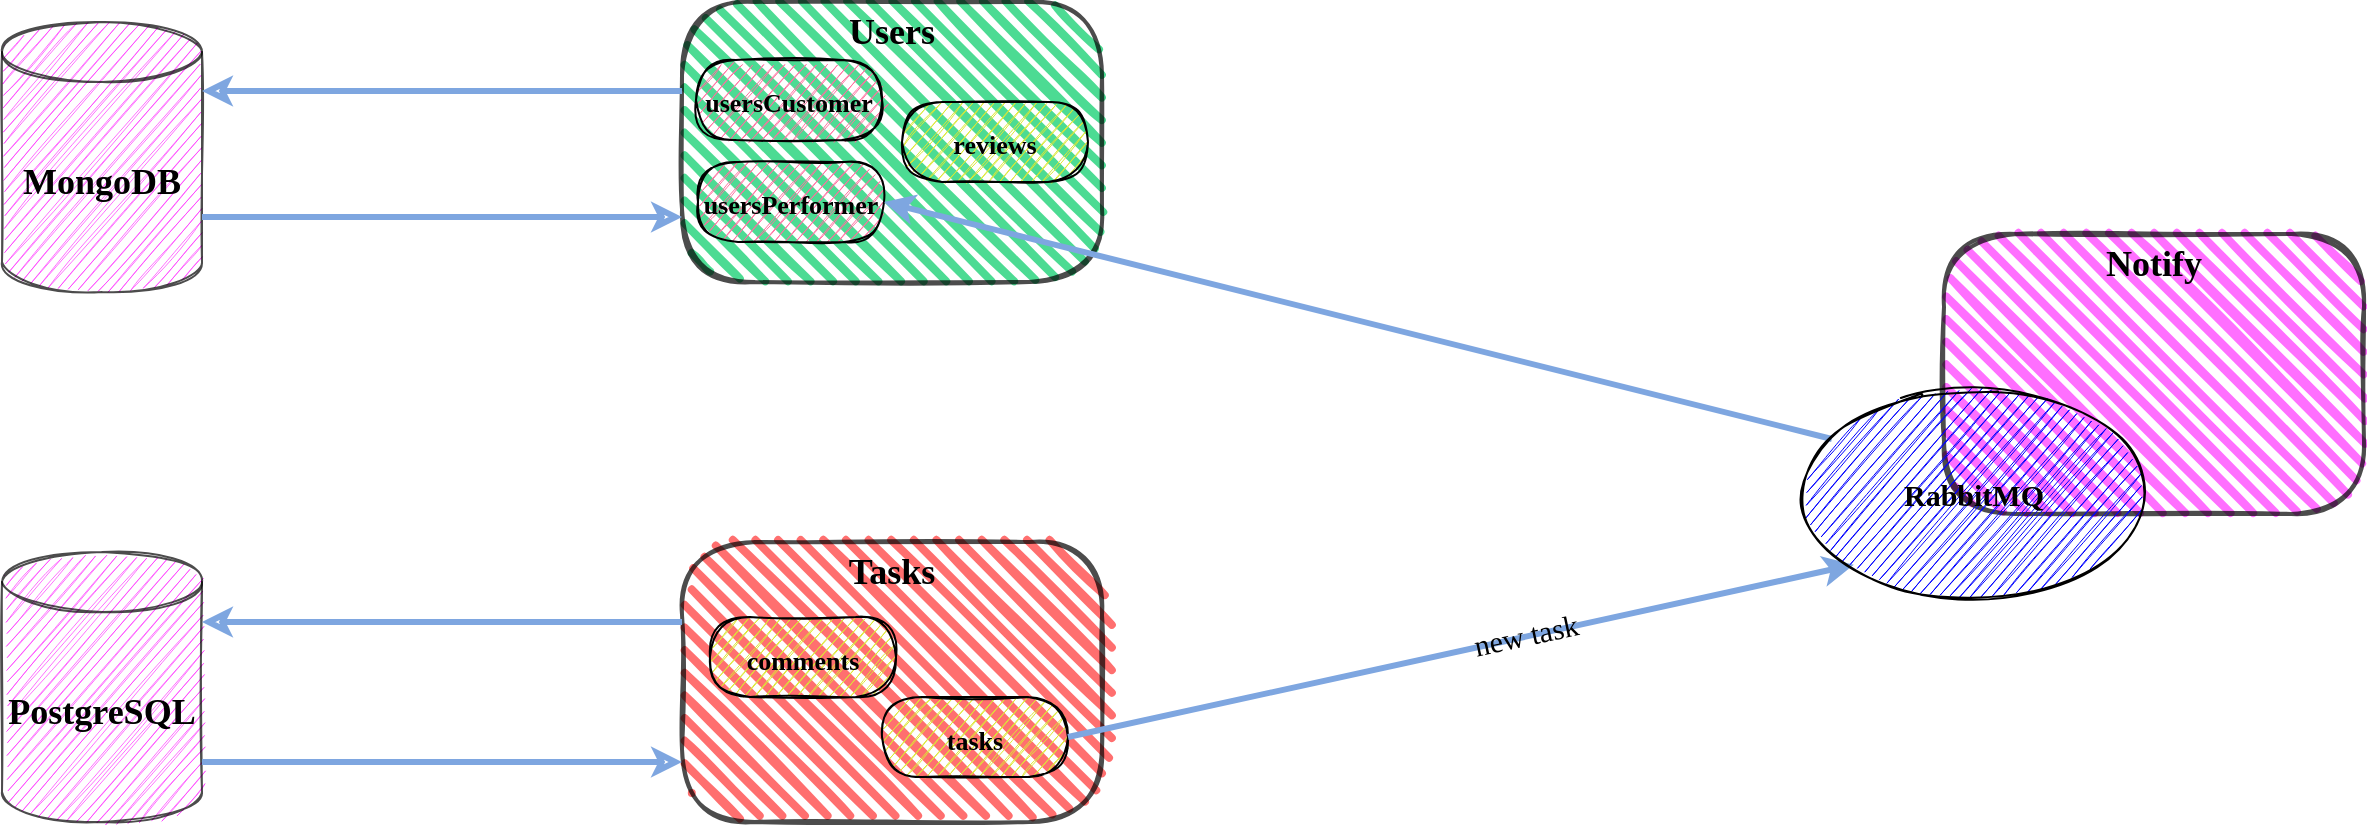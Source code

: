 <mxfile>
    <diagram id="WV8sBLOJ4kn_KLJhL_mK" name="Страница 1">
        <mxGraphModel dx="1183" dy="654" grid="1" gridSize="10" guides="1" tooltips="1" connect="1" arrows="1" fold="1" page="1" pageScale="1" pageWidth="827" pageHeight="1169" math="0" shadow="0">
            <root>
                <mxCell id="0"/>
                <mxCell id="1" parent="0"/>
                <mxCell id="wlObWk9HbK-DdQs4jwHD-15" value="" style="group" parent="1" vertex="1" connectable="0">
                    <mxGeometry x="400" y="80" width="210" height="140" as="geometry"/>
                </mxCell>
                <mxCell id="wlObWk9HbK-DdQs4jwHD-1" value="" style="rounded=1;whiteSpace=wrap;html=1;strokeWidth=2;fillWeight=4;hachureGap=8;hachureAngle=45;fillColor=#00CC66;sketch=1;fillStyle=auto;gradientColor=none;glass=0;shadow=0;opacity=70;verticalAlign=middle;rotation=0;direction=east;arcSize=26;container=0;" parent="wlObWk9HbK-DdQs4jwHD-15" vertex="1">
                    <mxGeometry width="210" height="140" as="geometry"/>
                </mxCell>
                <mxCell id="wlObWk9HbK-DdQs4jwHD-3" value="&lt;font face=&quot;Comic Sans MS&quot; style=&quot;font-size: 18px;&quot;&gt;&lt;b&gt;Users&lt;/b&gt;&lt;/font&gt;" style="text;html=1;strokeColor=none;fillColor=none;align=center;verticalAlign=middle;whiteSpace=wrap;rounded=0;shadow=0;glass=0;sketch=1;fillStyle=auto;opacity=70;container=0;" parent="wlObWk9HbK-DdQs4jwHD-15" vertex="1">
                    <mxGeometry x="75" width="60" height="30" as="geometry"/>
                </mxCell>
                <mxCell id="wlObWk9HbK-DdQs4jwHD-26" value="&lt;font style=&quot;font-size: 13px;&quot;&gt;&lt;b&gt;usersCustomer&lt;/b&gt;&lt;/font&gt;" style="rounded=1;whiteSpace=wrap;html=1;shadow=0;glass=0;sketch=1;fillStyle=auto;fontFamily=Comic Sans MS;fontSize=18;fillColor=#FF70A0;gradientColor=none;arcSize=50;" parent="wlObWk9HbK-DdQs4jwHD-15" vertex="1">
                    <mxGeometry x="7" y="29" width="93" height="40" as="geometry"/>
                </mxCell>
                <mxCell id="wlObWk9HbK-DdQs4jwHD-27" value="&lt;font style=&quot;font-size: 13px;&quot;&gt;&lt;b&gt;usersPerformer&lt;/b&gt;&lt;/font&gt;" style="rounded=1;whiteSpace=wrap;html=1;shadow=0;glass=0;sketch=1;fillStyle=auto;fontFamily=Comic Sans MS;fontSize=18;fillColor=#FF70A0;gradientColor=none;arcSize=50;" parent="wlObWk9HbK-DdQs4jwHD-15" vertex="1">
                    <mxGeometry x="8" y="80" width="93" height="40" as="geometry"/>
                </mxCell>
                <mxCell id="wlObWk9HbK-DdQs4jwHD-29" value="&lt;font style=&quot;font-size: 13px;&quot;&gt;&lt;b style=&quot;&quot;&gt;reviews&lt;/b&gt;&lt;/font&gt;" style="rounded=1;whiteSpace=wrap;html=1;shadow=0;glass=0;sketch=1;fillStyle=auto;fontFamily=Comic Sans MS;fontSize=18;fillColor=#DCE835;gradientColor=none;arcSize=50;" parent="wlObWk9HbK-DdQs4jwHD-15" vertex="1">
                    <mxGeometry x="110" y="50" width="93" height="40" as="geometry"/>
                </mxCell>
                <mxCell id="wlObWk9HbK-DdQs4jwHD-16" value="" style="group" parent="1" vertex="1" connectable="0">
                    <mxGeometry x="400" y="350" width="210" height="140" as="geometry"/>
                </mxCell>
                <mxCell id="wlObWk9HbK-DdQs4jwHD-4" value="" style="rounded=1;whiteSpace=wrap;html=1;strokeWidth=2;fillWeight=4;hachureGap=8;hachureAngle=45;fillColor=#FF3333;sketch=1;fillStyle=auto;gradientColor=none;glass=0;shadow=0;opacity=70;verticalAlign=middle;rotation=0;direction=east;arcSize=26;container=0;" parent="wlObWk9HbK-DdQs4jwHD-16" vertex="1">
                    <mxGeometry width="210" height="140" as="geometry"/>
                </mxCell>
                <mxCell id="wlObWk9HbK-DdQs4jwHD-6" value="&lt;b&gt;Tasks&lt;/b&gt;" style="text;html=1;strokeColor=none;fillColor=none;align=center;verticalAlign=middle;whiteSpace=wrap;rounded=0;shadow=0;glass=0;sketch=1;fillStyle=auto;fontFamily=Comic Sans MS;fontSize=18;opacity=70;container=0;" parent="wlObWk9HbK-DdQs4jwHD-16" vertex="1">
                    <mxGeometry x="75" width="60" height="30" as="geometry"/>
                </mxCell>
                <mxCell id="wlObWk9HbK-DdQs4jwHD-28" value="&lt;font style=&quot;font-size: 13px;&quot;&gt;&lt;b&gt;tasks&lt;/b&gt;&lt;/font&gt;" style="rounded=1;whiteSpace=wrap;html=1;shadow=0;glass=0;sketch=1;fillStyle=auto;fontFamily=Comic Sans MS;fontSize=18;fillColor=#DCE835;gradientColor=none;arcSize=50;" parent="wlObWk9HbK-DdQs4jwHD-16" vertex="1">
                    <mxGeometry x="100" y="77.5" width="93" height="40" as="geometry"/>
                </mxCell>
                <mxCell id="wlObWk9HbK-DdQs4jwHD-30" value="&lt;font style=&quot;font-size: 13px;&quot;&gt;&lt;b&gt;comments&lt;/b&gt;&lt;/font&gt;" style="rounded=1;whiteSpace=wrap;html=1;shadow=0;glass=0;sketch=1;fillStyle=auto;fontFamily=Comic Sans MS;fontSize=18;fillColor=#DCE835;gradientColor=none;arcSize=50;" parent="wlObWk9HbK-DdQs4jwHD-16" vertex="1">
                    <mxGeometry x="14" y="37.5" width="93" height="40" as="geometry"/>
                </mxCell>
                <mxCell id="wlObWk9HbK-DdQs4jwHD-34" value="" style="endArrow=classic;html=1;rounded=1;shadow=0;sketch=0;strokeColor=#7EA6E0;strokeWidth=3;fontFamily=Comic Sans MS;fontSize=15;fontColor=#000000;fillColor=#A680B8;jumpStyle=none;jumpSize=6;entryX=0;entryY=1;entryDx=0;entryDy=0;exitX=1;exitY=0.5;exitDx=0;exitDy=0;" parent="1" source="wlObWk9HbK-DdQs4jwHD-28" target="wlObWk9HbK-DdQs4jwHD-33" edge="1">
                    <mxGeometry width="50" height="50" relative="1" as="geometry">
                        <mxPoint x="620" y="423" as="sourcePoint"/>
                        <mxPoint x="680" y="340" as="targetPoint"/>
                    </mxGeometry>
                </mxCell>
                <mxCell id="wlObWk9HbK-DdQs4jwHD-35" value="new task" style="text;html=1;strokeColor=none;fillColor=none;align=center;verticalAlign=middle;whiteSpace=wrap;rounded=0;shadow=0;glass=0;sketch=1;fillStyle=auto;fontFamily=Comic Sans MS;fontSize=15;fontColor=#000000;rotation=348;direction=east;" parent="1" vertex="1">
                    <mxGeometry x="767" y="376" width="110" height="40" as="geometry"/>
                </mxCell>
                <mxCell id="wlObWk9HbK-DdQs4jwHD-36" value="" style="endArrow=classic;html=1;rounded=1;shadow=0;sketch=0;strokeColor=#7EA6E0;strokeWidth=3;fontFamily=Comic Sans MS;fontSize=15;fontColor=#000000;fillColor=#A680B8;jumpStyle=none;jumpSize=6;entryX=1;entryY=0.5;entryDx=0;entryDy=0;exitX=0.082;exitY=0.225;exitDx=0;exitDy=0;exitPerimeter=0;" parent="1" source="wlObWk9HbK-DdQs4jwHD-33" target="wlObWk9HbK-DdQs4jwHD-27" edge="1">
                    <mxGeometry width="50" height="50" relative="1" as="geometry">
                        <mxPoint x="610" y="277.14" as="sourcePoint"/>
                        <mxPoint x="1031.896" y="219.995" as="targetPoint"/>
                    </mxGeometry>
                </mxCell>
                <mxCell id="wlObWk9HbK-DdQs4jwHD-37" value="" style="group" parent="1" vertex="1" connectable="0">
                    <mxGeometry x="961" y="196" width="280" height="180" as="geometry"/>
                </mxCell>
                <mxCell id="wlObWk9HbK-DdQs4jwHD-13" value="" style="group" parent="wlObWk9HbK-DdQs4jwHD-37" vertex="1" connectable="0">
                    <mxGeometry x="70" width="210" height="140" as="geometry"/>
                </mxCell>
                <mxCell id="wlObWk9HbK-DdQs4jwHD-7" value="" style="rounded=1;whiteSpace=wrap;html=1;strokeWidth=2;fillWeight=4;hachureGap=8;hachureAngle=45;fillColor=#FF33FF;sketch=1;fillStyle=auto;gradientColor=none;glass=0;shadow=0;opacity=70;verticalAlign=middle;rotation=0;direction=east;arcSize=26;movable=1;resizable=1;rotatable=1;deletable=1;editable=1;connectable=1;container=0;" parent="wlObWk9HbK-DdQs4jwHD-13" vertex="1">
                    <mxGeometry width="210" height="140" as="geometry"/>
                </mxCell>
                <mxCell id="wlObWk9HbK-DdQs4jwHD-10" value="&lt;b&gt;Notify&lt;/b&gt;" style="text;html=1;strokeColor=none;fillColor=none;align=center;verticalAlign=middle;whiteSpace=wrap;rounded=0;shadow=0;glass=0;sketch=1;fillStyle=auto;fontFamily=Comic Sans MS;fontSize=18;opacity=70;movable=1;resizable=1;rotatable=1;deletable=1;editable=1;connectable=1;container=0;" parent="wlObWk9HbK-DdQs4jwHD-13" vertex="1">
                    <mxGeometry x="75" width="60" height="30" as="geometry"/>
                </mxCell>
                <mxCell id="wlObWk9HbK-DdQs4jwHD-33" value="&lt;b&gt;&lt;font style=&quot;font-size: 15px;&quot;&gt;RabbitMQ&lt;/font&gt;&lt;/b&gt;" style="ellipse;whiteSpace=wrap;html=1;rounded=1;shadow=0;glass=0;sketch=1;fillStyle=auto;fontFamily=Comic Sans MS;fontSize=13;fontColor=#000000;fillColor=#0000FF;gradientColor=none;" parent="wlObWk9HbK-DdQs4jwHD-37" vertex="1">
                    <mxGeometry y="80" width="170" height="100" as="geometry"/>
                </mxCell>
                <mxCell id="wlObWk9HbK-DdQs4jwHD-38" value="" style="group" parent="1" vertex="1" connectable="0">
                    <mxGeometry x="60" y="90" width="340" height="135" as="geometry"/>
                </mxCell>
                <mxCell id="wlObWk9HbK-DdQs4jwHD-17" value="&lt;b&gt;MongoDB&lt;/b&gt;" style="shape=cylinder3;whiteSpace=wrap;html=1;boundedLbl=1;backgroundOutline=1;size=15;rounded=1;shadow=0;glass=0;sketch=1;fillStyle=auto;fontFamily=Comic Sans MS;fontSize=18;fillColor=#FF33FF;gradientColor=none;opacity=70;" parent="wlObWk9HbK-DdQs4jwHD-38" vertex="1">
                    <mxGeometry width="100.0" height="135" as="geometry"/>
                </mxCell>
                <mxCell id="wlObWk9HbK-DdQs4jwHD-20" value="" style="endArrow=classic;endFill=0;html=1;strokeColor=#7EA6E0;strokeWidth=3;fontFamily=Comic Sans MS;fontSize=18;fillColor=#A680B8;rounded=1;jumpStyle=none;jumpSize=6;sketch=0;shadow=0;startArrow=none;startFill=0;" parent="wlObWk9HbK-DdQs4jwHD-38" edge="1">
                    <mxGeometry width="160" relative="1" as="geometry">
                        <mxPoint x="340.0" y="34.5" as="sourcePoint"/>
                        <mxPoint x="100.0" y="34.5" as="targetPoint"/>
                        <Array as="points"/>
                    </mxGeometry>
                </mxCell>
                <mxCell id="wlObWk9HbK-DdQs4jwHD-23" value="" style="endArrow=none;endFill=0;html=1;strokeColor=#7EA6E0;strokeWidth=3;fontFamily=Comic Sans MS;fontSize=18;fillColor=#A680B8;rounded=1;jumpStyle=none;jumpSize=6;sketch=0;shadow=0;startArrow=classic;startFill=0;" parent="wlObWk9HbK-DdQs4jwHD-38" edge="1">
                    <mxGeometry width="160" relative="1" as="geometry">
                        <mxPoint x="340.0" y="97.5" as="sourcePoint"/>
                        <mxPoint x="100.0" y="97.5" as="targetPoint"/>
                        <Array as="points"/>
                    </mxGeometry>
                </mxCell>
                <mxCell id="2" value="" style="group" vertex="1" connectable="0" parent="1">
                    <mxGeometry x="60" y="355" width="340" height="135" as="geometry"/>
                </mxCell>
                <mxCell id="wlObWk9HbK-DdQs4jwHD-18" value="&lt;b&gt;PostgreSQL&lt;/b&gt;" style="shape=cylinder3;whiteSpace=wrap;html=1;boundedLbl=1;backgroundOutline=1;size=15;rounded=1;shadow=0;glass=0;sketch=1;fillStyle=auto;fontFamily=Comic Sans MS;fontSize=18;fillColor=#FF33FF;gradientColor=none;opacity=70;" parent="2" vertex="1">
                    <mxGeometry width="100" height="135" as="geometry"/>
                </mxCell>
                <mxCell id="wlObWk9HbK-DdQs4jwHD-24" value="" style="endArrow=none;endFill=0;html=1;strokeColor=#7EA6E0;strokeWidth=3;fontFamily=Comic Sans MS;fontSize=18;fillColor=#A680B8;rounded=1;jumpStyle=none;jumpSize=6;sketch=0;shadow=0;startArrow=classic;startFill=0;" parent="2" edge="1">
                    <mxGeometry width="160" relative="1" as="geometry">
                        <mxPoint x="340" y="105" as="sourcePoint"/>
                        <mxPoint x="100" y="105" as="targetPoint"/>
                        <Array as="points"/>
                    </mxGeometry>
                </mxCell>
                <mxCell id="wlObWk9HbK-DdQs4jwHD-25" value="" style="endArrow=classic;endFill=0;html=1;strokeColor=#7EA6E0;strokeWidth=3;fontFamily=Comic Sans MS;fontSize=18;fillColor=#A680B8;rounded=1;jumpStyle=none;jumpSize=6;sketch=0;shadow=0;startArrow=none;startFill=0;" parent="2" edge="1">
                    <mxGeometry width="160" relative="1" as="geometry">
                        <mxPoint x="340" y="35" as="sourcePoint"/>
                        <mxPoint x="100" y="35" as="targetPoint"/>
                        <Array as="points"/>
                    </mxGeometry>
                </mxCell>
            </root>
        </mxGraphModel>
    </diagram>
</mxfile>
